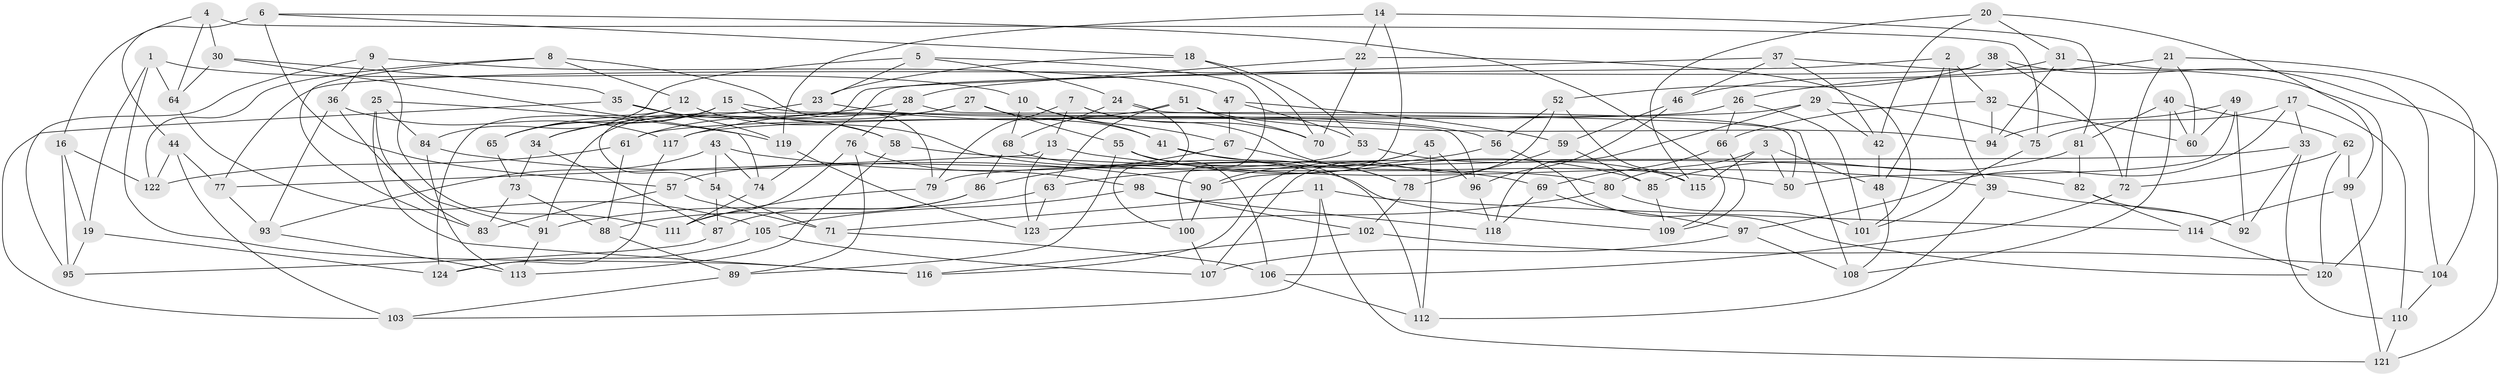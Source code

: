 // coarse degree distribution, {6: 0.5256410256410257, 4: 0.3974358974358974, 3: 0.01282051282051282, 5: 0.0641025641025641}
// Generated by graph-tools (version 1.1) at 2025/52/02/27/25 19:52:30]
// undirected, 124 vertices, 248 edges
graph export_dot {
graph [start="1"]
  node [color=gray90,style=filled];
  1;
  2;
  3;
  4;
  5;
  6;
  7;
  8;
  9;
  10;
  11;
  12;
  13;
  14;
  15;
  16;
  17;
  18;
  19;
  20;
  21;
  22;
  23;
  24;
  25;
  26;
  27;
  28;
  29;
  30;
  31;
  32;
  33;
  34;
  35;
  36;
  37;
  38;
  39;
  40;
  41;
  42;
  43;
  44;
  45;
  46;
  47;
  48;
  49;
  50;
  51;
  52;
  53;
  54;
  55;
  56;
  57;
  58;
  59;
  60;
  61;
  62;
  63;
  64;
  65;
  66;
  67;
  68;
  69;
  70;
  71;
  72;
  73;
  74;
  75;
  76;
  77;
  78;
  79;
  80;
  81;
  82;
  83;
  84;
  85;
  86;
  87;
  88;
  89;
  90;
  91;
  92;
  93;
  94;
  95;
  96;
  97;
  98;
  99;
  100;
  101;
  102;
  103;
  104;
  105;
  106;
  107;
  108;
  109;
  110;
  111;
  112;
  113;
  114;
  115;
  116;
  117;
  118;
  119;
  120;
  121;
  122;
  123;
  124;
  1 -- 116;
  1 -- 64;
  1 -- 10;
  1 -- 19;
  2 -- 74;
  2 -- 39;
  2 -- 32;
  2 -- 48;
  3 -- 50;
  3 -- 115;
  3 -- 48;
  3 -- 80;
  4 -- 75;
  4 -- 30;
  4 -- 16;
  4 -- 64;
  5 -- 23;
  5 -- 100;
  5 -- 24;
  5 -- 84;
  6 -- 57;
  6 -- 109;
  6 -- 18;
  6 -- 44;
  7 -- 70;
  7 -- 78;
  7 -- 13;
  7 -- 79;
  8 -- 122;
  8 -- 83;
  8 -- 12;
  8 -- 79;
  9 -- 111;
  9 -- 95;
  9 -- 47;
  9 -- 36;
  10 -- 68;
  10 -- 41;
  10 -- 67;
  11 -- 121;
  11 -- 114;
  11 -- 71;
  11 -- 103;
  12 -- 65;
  12 -- 124;
  12 -- 109;
  13 -- 39;
  13 -- 123;
  13 -- 77;
  14 -- 119;
  14 -- 22;
  14 -- 81;
  14 -- 90;
  15 -- 58;
  15 -- 34;
  15 -- 65;
  15 -- 96;
  16 -- 19;
  16 -- 95;
  16 -- 122;
  17 -- 110;
  17 -- 33;
  17 -- 97;
  17 -- 75;
  18 -- 53;
  18 -- 70;
  18 -- 23;
  19 -- 124;
  19 -- 95;
  20 -- 115;
  20 -- 31;
  20 -- 99;
  20 -- 42;
  21 -- 60;
  21 -- 26;
  21 -- 72;
  21 -- 104;
  22 -- 70;
  22 -- 28;
  22 -- 101;
  23 -- 65;
  23 -- 56;
  24 -- 108;
  24 -- 68;
  24 -- 100;
  25 -- 116;
  25 -- 83;
  25 -- 119;
  25 -- 84;
  26 -- 61;
  26 -- 101;
  26 -- 66;
  27 -- 55;
  27 -- 91;
  27 -- 41;
  27 -- 61;
  28 -- 76;
  28 -- 50;
  28 -- 34;
  29 -- 42;
  29 -- 117;
  29 -- 75;
  29 -- 118;
  30 -- 64;
  30 -- 74;
  30 -- 35;
  31 -- 46;
  31 -- 94;
  31 -- 104;
  32 -- 60;
  32 -- 94;
  32 -- 66;
  33 -- 110;
  33 -- 79;
  33 -- 92;
  34 -- 87;
  34 -- 73;
  35 -- 58;
  35 -- 119;
  35 -- 103;
  36 -- 117;
  36 -- 93;
  36 -- 91;
  37 -- 42;
  37 -- 120;
  37 -- 46;
  37 -- 54;
  38 -- 121;
  38 -- 77;
  38 -- 52;
  38 -- 72;
  39 -- 92;
  39 -- 112;
  40 -- 62;
  40 -- 60;
  40 -- 108;
  40 -- 81;
  41 -- 50;
  41 -- 112;
  42 -- 48;
  43 -- 93;
  43 -- 69;
  43 -- 54;
  43 -- 74;
  44 -- 77;
  44 -- 122;
  44 -- 103;
  45 -- 112;
  45 -- 96;
  45 -- 90;
  45 -- 116;
  46 -- 96;
  46 -- 59;
  47 -- 53;
  47 -- 67;
  47 -- 59;
  48 -- 108;
  49 -- 92;
  49 -- 60;
  49 -- 50;
  49 -- 94;
  51 -- 70;
  51 -- 117;
  51 -- 94;
  51 -- 63;
  52 -- 115;
  52 -- 56;
  52 -- 107;
  53 -- 115;
  53 -- 57;
  54 -- 71;
  54 -- 87;
  55 -- 106;
  55 -- 85;
  55 -- 89;
  56 -- 120;
  56 -- 63;
  57 -- 71;
  57 -- 83;
  58 -- 82;
  58 -- 113;
  59 -- 78;
  59 -- 85;
  61 -- 88;
  61 -- 122;
  62 -- 99;
  62 -- 120;
  62 -- 72;
  63 -- 91;
  63 -- 123;
  64 -- 105;
  65 -- 73;
  66 -- 109;
  66 -- 69;
  67 -- 86;
  67 -- 78;
  68 -- 86;
  68 -- 80;
  69 -- 118;
  69 -- 97;
  71 -- 106;
  72 -- 106;
  73 -- 83;
  73 -- 88;
  74 -- 111;
  75 -- 101;
  76 -- 89;
  76 -- 98;
  76 -- 111;
  77 -- 93;
  78 -- 102;
  79 -- 111;
  80 -- 101;
  80 -- 123;
  81 -- 82;
  81 -- 85;
  82 -- 92;
  82 -- 114;
  84 -- 90;
  84 -- 113;
  85 -- 109;
  86 -- 88;
  86 -- 87;
  87 -- 95;
  88 -- 89;
  89 -- 103;
  90 -- 100;
  91 -- 113;
  93 -- 113;
  96 -- 118;
  97 -- 108;
  97 -- 107;
  98 -- 105;
  98 -- 102;
  98 -- 118;
  99 -- 121;
  99 -- 114;
  100 -- 107;
  102 -- 104;
  102 -- 116;
  104 -- 110;
  105 -- 107;
  105 -- 124;
  106 -- 112;
  110 -- 121;
  114 -- 120;
  117 -- 124;
  119 -- 123;
}
